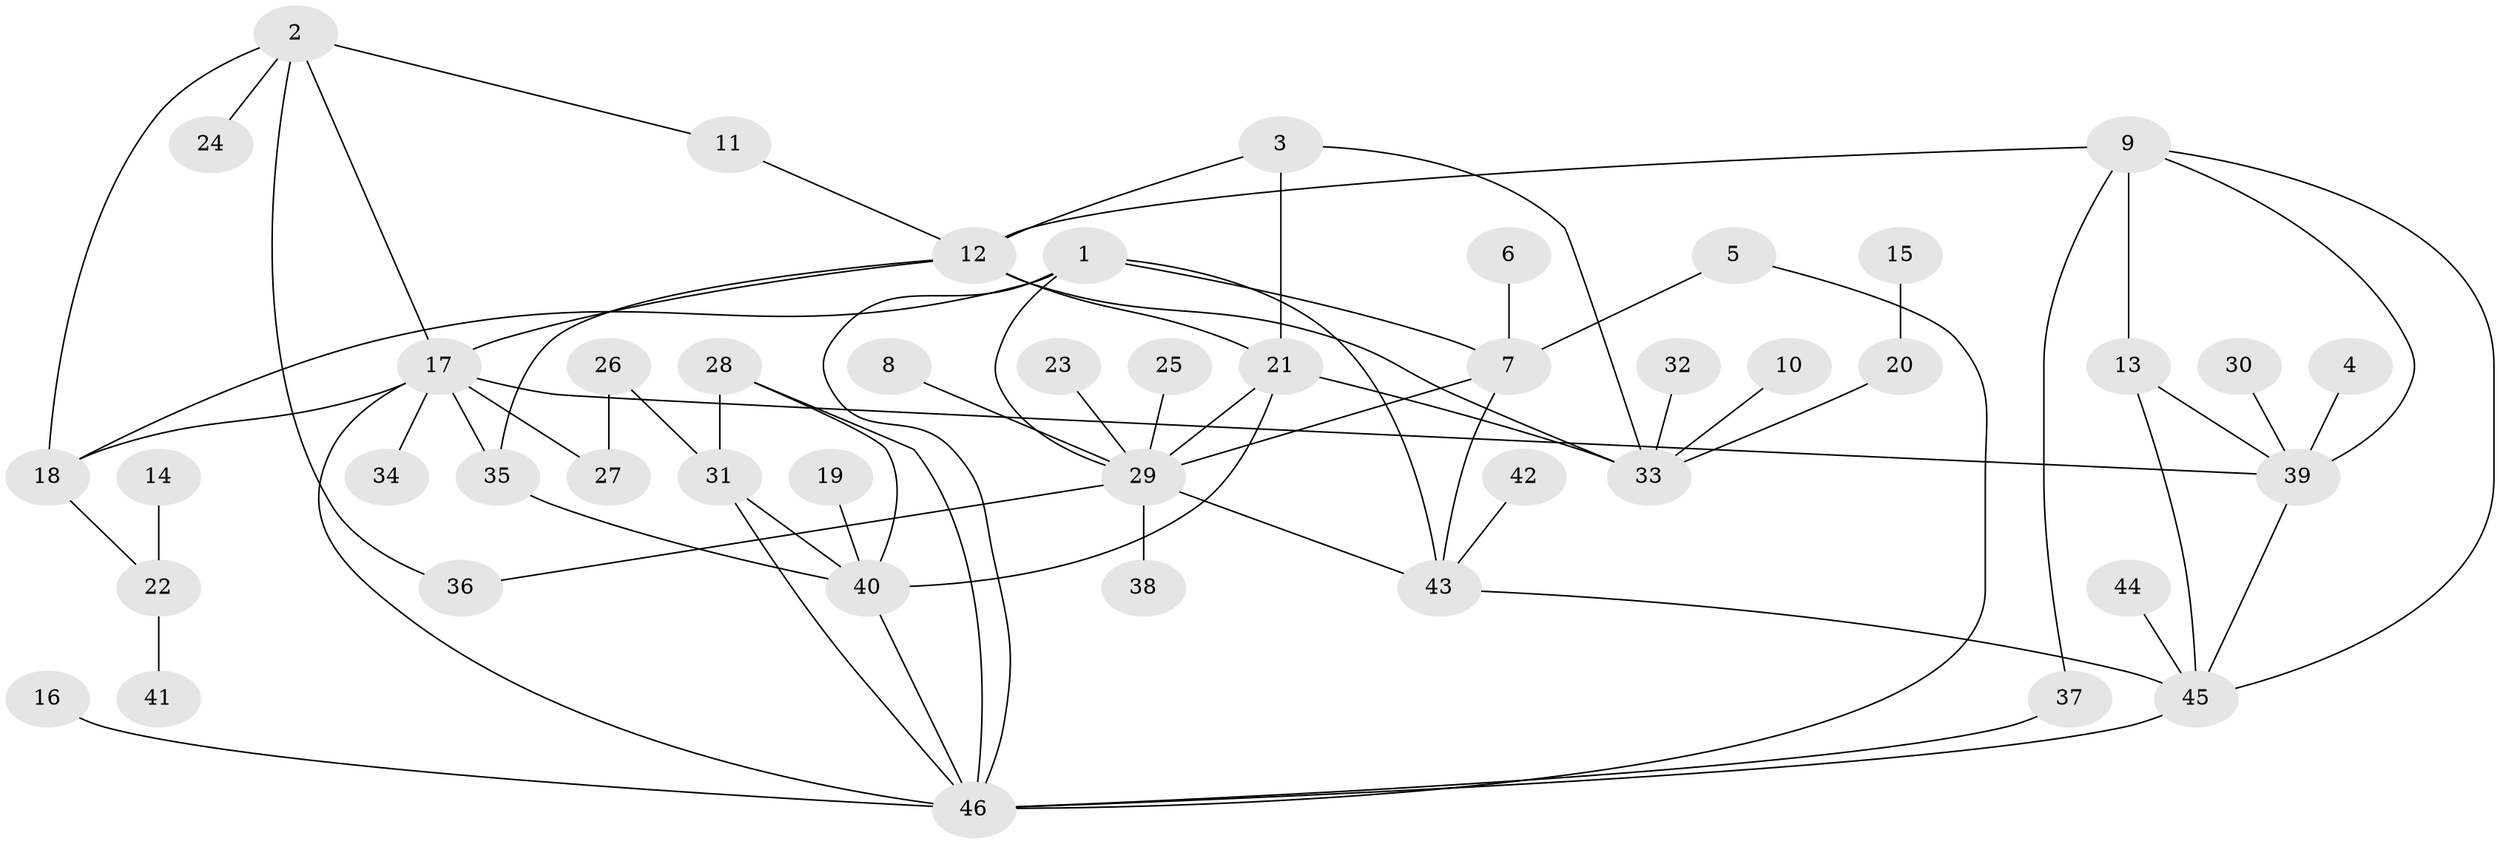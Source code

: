 // original degree distribution, {6: 0.04395604395604396, 7: 0.02197802197802198, 11: 0.03296703296703297, 4: 0.06593406593406594, 8: 0.04395604395604396, 9: 0.01098901098901099, 5: 0.03296703296703297, 1: 0.5824175824175825, 2: 0.14285714285714285, 3: 0.02197802197802198}
// Generated by graph-tools (version 1.1) at 2025/37/03/04/25 23:37:49]
// undirected, 46 vertices, 71 edges
graph export_dot {
  node [color=gray90,style=filled];
  1;
  2;
  3;
  4;
  5;
  6;
  7;
  8;
  9;
  10;
  11;
  12;
  13;
  14;
  15;
  16;
  17;
  18;
  19;
  20;
  21;
  22;
  23;
  24;
  25;
  26;
  27;
  28;
  29;
  30;
  31;
  32;
  33;
  34;
  35;
  36;
  37;
  38;
  39;
  40;
  41;
  42;
  43;
  44;
  45;
  46;
  1 -- 7 [weight=1.0];
  1 -- 18 [weight=1.0];
  1 -- 29 [weight=1.0];
  1 -- 43 [weight=1.0];
  1 -- 46 [weight=1.0];
  2 -- 11 [weight=1.0];
  2 -- 17 [weight=2.0];
  2 -- 18 [weight=2.0];
  2 -- 24 [weight=1.0];
  2 -- 36 [weight=1.0];
  3 -- 12 [weight=1.0];
  3 -- 21 [weight=1.0];
  3 -- 33 [weight=1.0];
  4 -- 39 [weight=1.0];
  5 -- 7 [weight=1.0];
  5 -- 46 [weight=1.0];
  6 -- 7 [weight=1.0];
  7 -- 29 [weight=1.0];
  7 -- 43 [weight=1.0];
  8 -- 29 [weight=1.0];
  9 -- 12 [weight=1.0];
  9 -- 13 [weight=1.0];
  9 -- 37 [weight=1.0];
  9 -- 39 [weight=1.0];
  9 -- 45 [weight=1.0];
  10 -- 33 [weight=1.0];
  11 -- 12 [weight=1.0];
  12 -- 17 [weight=1.0];
  12 -- 21 [weight=1.0];
  12 -- 33 [weight=1.0];
  12 -- 35 [weight=1.0];
  13 -- 39 [weight=1.0];
  13 -- 45 [weight=1.0];
  14 -- 22 [weight=1.0];
  15 -- 20 [weight=1.0];
  16 -- 46 [weight=1.0];
  17 -- 18 [weight=1.0];
  17 -- 27 [weight=1.0];
  17 -- 34 [weight=1.0];
  17 -- 35 [weight=1.0];
  17 -- 39 [weight=1.0];
  17 -- 46 [weight=1.0];
  18 -- 22 [weight=1.0];
  19 -- 40 [weight=1.0];
  20 -- 33 [weight=1.0];
  21 -- 29 [weight=1.0];
  21 -- 33 [weight=1.0];
  21 -- 40 [weight=1.0];
  22 -- 41 [weight=1.0];
  23 -- 29 [weight=1.0];
  25 -- 29 [weight=1.0];
  26 -- 27 [weight=1.0];
  26 -- 31 [weight=1.0];
  28 -- 31 [weight=1.0];
  28 -- 40 [weight=1.0];
  28 -- 46 [weight=1.0];
  29 -- 36 [weight=1.0];
  29 -- 38 [weight=1.0];
  29 -- 43 [weight=1.0];
  30 -- 39 [weight=1.0];
  31 -- 40 [weight=1.0];
  31 -- 46 [weight=1.0];
  32 -- 33 [weight=1.0];
  35 -- 40 [weight=1.0];
  37 -- 46 [weight=1.0];
  39 -- 45 [weight=1.0];
  40 -- 46 [weight=1.0];
  42 -- 43 [weight=1.0];
  43 -- 45 [weight=1.0];
  44 -- 45 [weight=1.0];
  45 -- 46 [weight=1.0];
}

